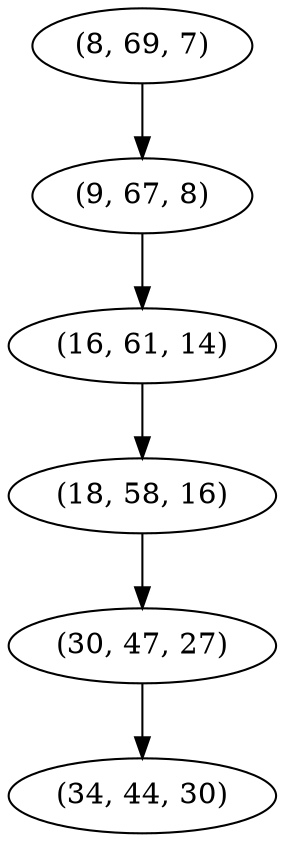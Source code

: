 digraph tree {
    "(8, 69, 7)";
    "(9, 67, 8)";
    "(16, 61, 14)";
    "(18, 58, 16)";
    "(30, 47, 27)";
    "(34, 44, 30)";
    "(8, 69, 7)" -> "(9, 67, 8)";
    "(9, 67, 8)" -> "(16, 61, 14)";
    "(16, 61, 14)" -> "(18, 58, 16)";
    "(18, 58, 16)" -> "(30, 47, 27)";
    "(30, 47, 27)" -> "(34, 44, 30)";
}
